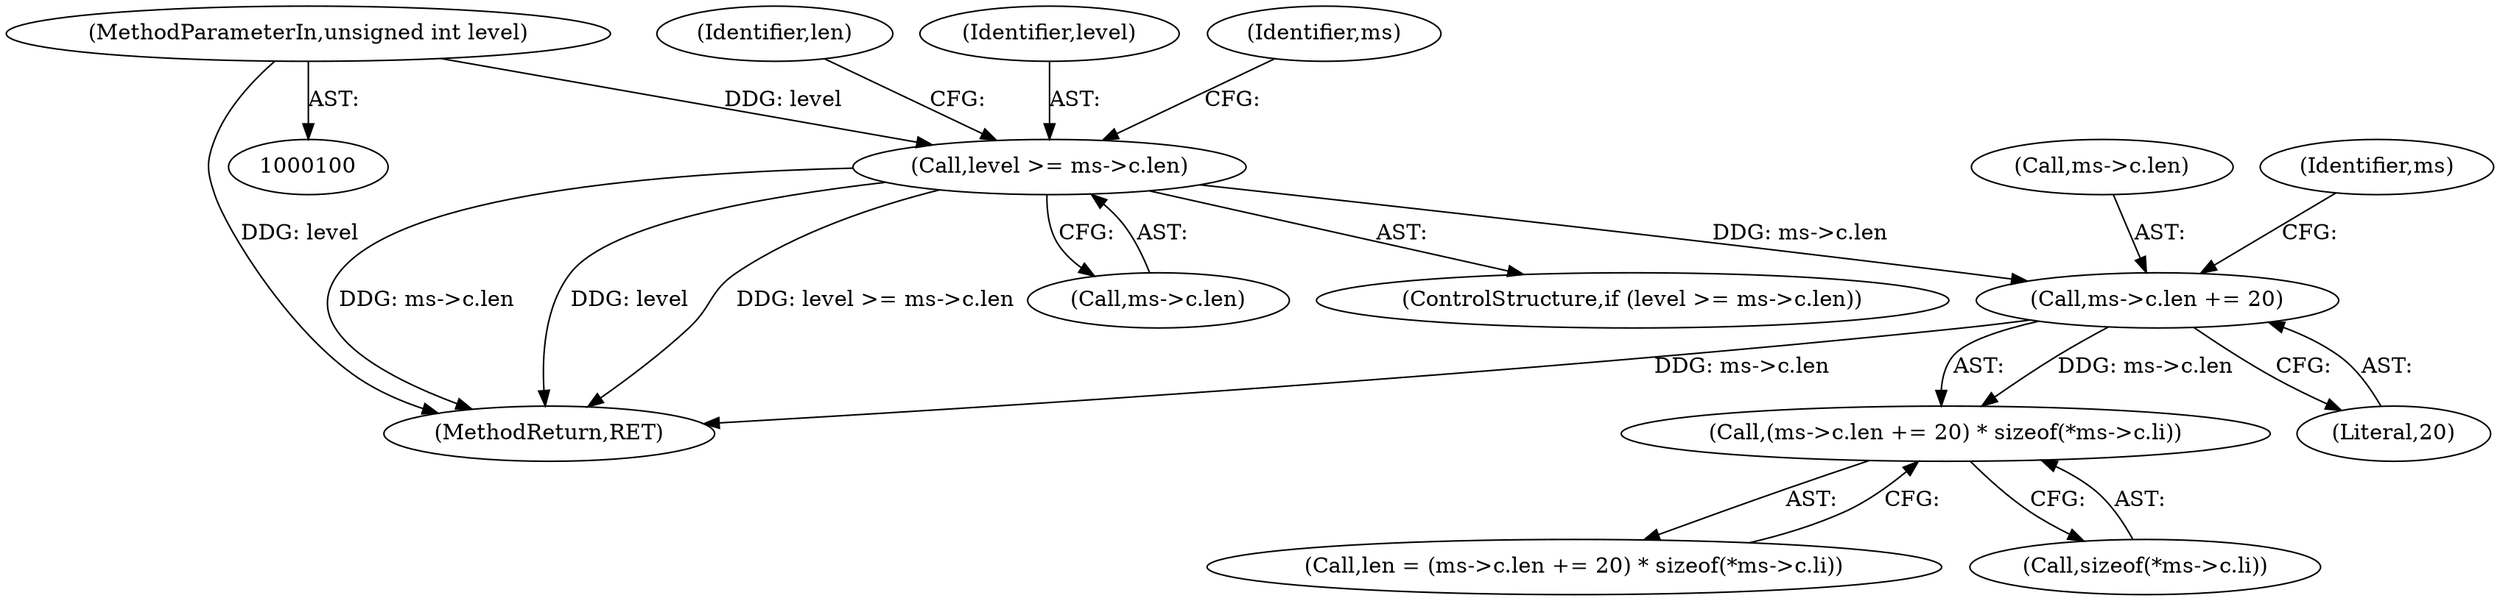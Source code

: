 digraph "0_file_6713ca45e7757297381f4b4cdb9cf5e624a9ad36@pointer" {
"1000117" [label="(Call,ms->c.len += 20)"];
"1000106" [label="(Call,level >= ms->c.len)"];
"1000102" [label="(MethodParameterIn,unsigned int level)"];
"1000116" [label="(Call,(ms->c.len += 20) * sizeof(*ms->c.li))"];
"1000123" [label="(Literal,20)"];
"1000114" [label="(Call,len = (ms->c.len += 20) * sizeof(*ms->c.li))"];
"1000106" [label="(Call,level >= ms->c.len)"];
"1000115" [label="(Identifier,len)"];
"1000116" [label="(Call,(ms->c.len += 20) * sizeof(*ms->c.li))"];
"1000108" [label="(Call,ms->c.len)"];
"1000117" [label="(Call,ms->c.len += 20)"];
"1000105" [label="(ControlStructure,if (level >= ms->c.len))"];
"1000107" [label="(Identifier,level)"];
"1000181" [label="(MethodReturn,RET)"];
"1000151" [label="(Identifier,ms)"];
"1000102" [label="(MethodParameterIn,unsigned int level)"];
"1000118" [label="(Call,ms->c.len)"];
"1000128" [label="(Identifier,ms)"];
"1000124" [label="(Call,sizeof(*ms->c.li))"];
"1000117" -> "1000116"  [label="AST: "];
"1000117" -> "1000123"  [label="CFG: "];
"1000118" -> "1000117"  [label="AST: "];
"1000123" -> "1000117"  [label="AST: "];
"1000128" -> "1000117"  [label="CFG: "];
"1000117" -> "1000181"  [label="DDG: ms->c.len"];
"1000117" -> "1000116"  [label="DDG: ms->c.len"];
"1000106" -> "1000117"  [label="DDG: ms->c.len"];
"1000106" -> "1000105"  [label="AST: "];
"1000106" -> "1000108"  [label="CFG: "];
"1000107" -> "1000106"  [label="AST: "];
"1000108" -> "1000106"  [label="AST: "];
"1000115" -> "1000106"  [label="CFG: "];
"1000151" -> "1000106"  [label="CFG: "];
"1000106" -> "1000181"  [label="DDG: ms->c.len"];
"1000106" -> "1000181"  [label="DDG: level"];
"1000106" -> "1000181"  [label="DDG: level >= ms->c.len"];
"1000102" -> "1000106"  [label="DDG: level"];
"1000102" -> "1000100"  [label="AST: "];
"1000102" -> "1000181"  [label="DDG: level"];
"1000116" -> "1000114"  [label="AST: "];
"1000116" -> "1000124"  [label="CFG: "];
"1000124" -> "1000116"  [label="AST: "];
"1000114" -> "1000116"  [label="CFG: "];
}
